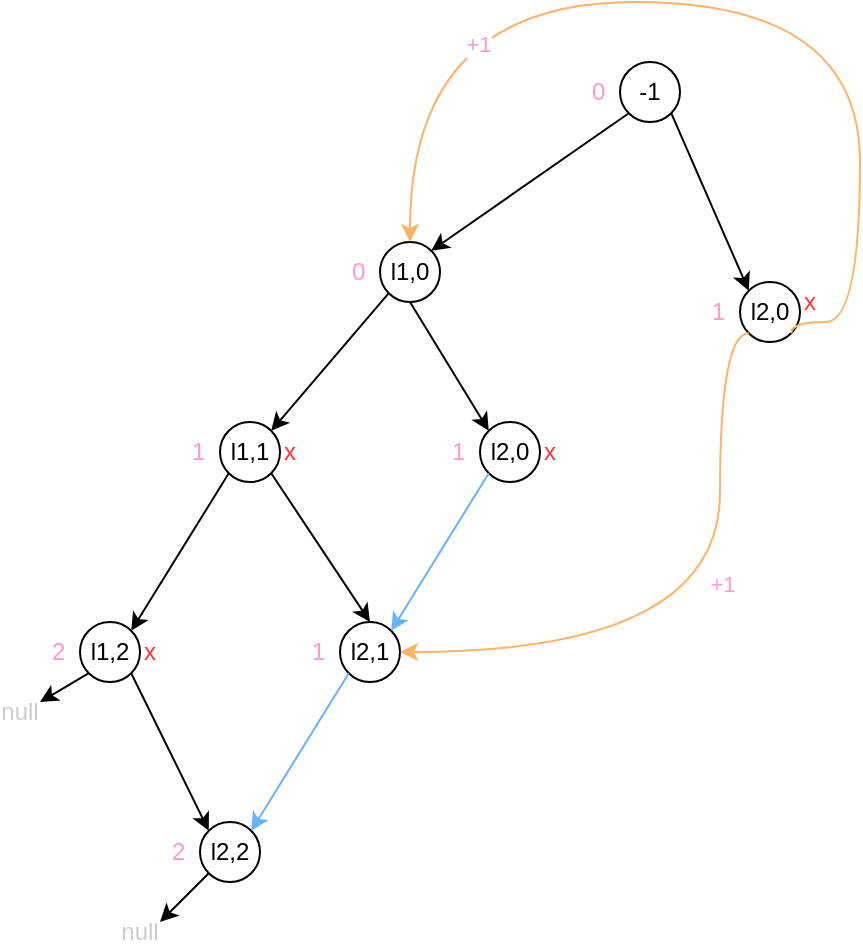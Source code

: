 <mxfile>
    <diagram id="EhphUa5qkV8we1MLYRm1" name="Page-1">
        <mxGraphModel dx="1035" dy="469" grid="1" gridSize="10" guides="1" tooltips="1" connect="1" arrows="1" fold="1" page="1" pageScale="1" pageWidth="1100" pageHeight="850" background="none" math="0" shadow="0">
            <root>
                <mxCell id="0"/>
                <mxCell id="1" parent="0"/>
                <mxCell id="6" value="" style="endArrow=classic;html=1;exitX=0;exitY=1;exitDx=0;exitDy=0;entryX=1;entryY=0;entryDx=0;entryDy=0;" edge="1" parent="1" source="2" target="3">
                    <mxGeometry width="50" height="50" relative="1" as="geometry">
                        <mxPoint x="430" y="330" as="sourcePoint"/>
                        <mxPoint x="480" y="280" as="targetPoint"/>
                    </mxGeometry>
                </mxCell>
                <mxCell id="7" value="" style="endArrow=classic;html=1;exitX=1;exitY=1;exitDx=0;exitDy=0;entryX=0;entryY=0;entryDx=0;entryDy=0;" edge="1" parent="1" source="2" target="4">
                    <mxGeometry width="50" height="50" relative="1" as="geometry">
                        <mxPoint x="350" y="230" as="sourcePoint"/>
                        <mxPoint x="400" y="180" as="targetPoint"/>
                    </mxGeometry>
                </mxCell>
                <mxCell id="21" value="" style="group" vertex="1" connectable="0" parent="1">
                    <mxGeometry x="350" y="160" width="50" height="30" as="geometry"/>
                </mxCell>
                <mxCell id="3" value="l1,0" style="ellipse;whiteSpace=wrap;html=1;aspect=fixed;" vertex="1" parent="21">
                    <mxGeometry x="20" width="30" height="30" as="geometry"/>
                </mxCell>
                <mxCell id="10" value="&lt;font color=&quot;#ff99cc&quot;&gt;0&lt;/font&gt;" style="text;strokeColor=none;fillColor=none;align=left;verticalAlign=middle;spacingLeft=4;spacingRight=4;overflow=hidden;points=[[0,0.5],[1,0.5]];portConstraint=eastwest;rotatable=0;whiteSpace=wrap;html=1;" vertex="1" parent="21">
                    <mxGeometry width="20" height="30" as="geometry"/>
                </mxCell>
                <mxCell id="29" value="" style="endArrow=classic;html=1;fontColor=#FF3333;exitX=0;exitY=1;exitDx=0;exitDy=0;entryX=1;entryY=0;entryDx=0;entryDy=0;" edge="1" parent="1" source="3" target="24">
                    <mxGeometry width="50" height="50" relative="1" as="geometry">
                        <mxPoint x="410" y="220" as="sourcePoint"/>
                        <mxPoint x="460" y="170" as="targetPoint"/>
                    </mxGeometry>
                </mxCell>
                <mxCell id="30" value="" style="endArrow=classic;html=1;fontColor=#FF3333;exitX=0.5;exitY=1;exitDx=0;exitDy=0;entryX=0;entryY=0;entryDx=0;entryDy=0;" edge="1" parent="1" source="3" target="27">
                    <mxGeometry width="50" height="50" relative="1" as="geometry">
                        <mxPoint x="384.393" y="195.607" as="sourcePoint"/>
                        <mxPoint x="345.607" y="214.393" as="targetPoint"/>
                    </mxGeometry>
                </mxCell>
                <mxCell id="35" value="" style="group" vertex="1" connectable="0" parent="1">
                    <mxGeometry x="400" y="250" width="60" height="30" as="geometry"/>
                </mxCell>
                <mxCell id="26" value="" style="group" vertex="1" connectable="0" parent="35">
                    <mxGeometry width="50" height="30" as="geometry"/>
                </mxCell>
                <mxCell id="27" value="l2,0" style="ellipse;whiteSpace=wrap;html=1;aspect=fixed;" vertex="1" parent="26">
                    <mxGeometry x="20" width="30" height="30" as="geometry"/>
                </mxCell>
                <mxCell id="28" value="&lt;font color=&quot;#ff99cc&quot;&gt;1&lt;/font&gt;" style="text;strokeColor=none;fillColor=none;align=left;verticalAlign=middle;spacingLeft=4;spacingRight=4;overflow=hidden;points=[[0,0.5],[1,0.5]];portConstraint=eastwest;rotatable=0;whiteSpace=wrap;html=1;" vertex="1" parent="26">
                    <mxGeometry width="20" height="30" as="geometry"/>
                </mxCell>
                <mxCell id="32" value="&lt;font color=&quot;#ff3333&quot;&gt;x&lt;/font&gt;" style="text;html=1;strokeColor=none;fillColor=none;align=center;verticalAlign=middle;whiteSpace=wrap;rounded=0;fontColor=#FF99CC;" vertex="1" parent="35">
                    <mxGeometry x="50" y="5" width="10" height="20" as="geometry"/>
                </mxCell>
                <mxCell id="36" value="" style="group" vertex="1" connectable="0" parent="1">
                    <mxGeometry x="270" y="250" width="60" height="30" as="geometry"/>
                </mxCell>
                <mxCell id="23" value="" style="group" vertex="1" connectable="0" parent="36">
                    <mxGeometry width="50" height="30" as="geometry"/>
                </mxCell>
                <mxCell id="24" value="l1,1" style="ellipse;whiteSpace=wrap;html=1;aspect=fixed;" vertex="1" parent="23">
                    <mxGeometry x="20" width="30" height="30" as="geometry"/>
                </mxCell>
                <mxCell id="25" value="&lt;font color=&quot;#ff99cc&quot;&gt;1&lt;/font&gt;" style="text;strokeColor=none;fillColor=none;align=left;verticalAlign=middle;spacingLeft=4;spacingRight=4;overflow=hidden;points=[[0,0.5],[1,0.5]];portConstraint=eastwest;rotatable=0;whiteSpace=wrap;html=1;" vertex="1" parent="23">
                    <mxGeometry width="20" height="30" as="geometry"/>
                </mxCell>
                <mxCell id="31" value="&lt;font color=&quot;#ff3333&quot;&gt;x&lt;/font&gt;" style="text;html=1;strokeColor=none;fillColor=none;align=center;verticalAlign=middle;whiteSpace=wrap;rounded=0;fontColor=#FF99CC;" vertex="1" parent="36">
                    <mxGeometry x="50" y="5" width="10" height="20" as="geometry"/>
                </mxCell>
                <mxCell id="37" value="" style="group" vertex="1" connectable="0" parent="1">
                    <mxGeometry x="470" y="70" width="50" height="30" as="geometry"/>
                </mxCell>
                <mxCell id="2" value="-1" style="ellipse;whiteSpace=wrap;html=1;aspect=fixed;" vertex="1" parent="37">
                    <mxGeometry x="20" width="30" height="30" as="geometry"/>
                </mxCell>
                <mxCell id="13" value="&lt;font color=&quot;#ff99cc&quot;&gt;0&lt;/font&gt;" style="text;strokeColor=none;fillColor=none;align=left;verticalAlign=middle;spacingLeft=4;spacingRight=4;overflow=hidden;points=[[0,0.5],[1,0.5]];portConstraint=eastwest;rotatable=0;whiteSpace=wrap;html=1;" vertex="1" parent="37">
                    <mxGeometry width="20" height="30" as="geometry"/>
                </mxCell>
                <mxCell id="38" value="" style="group" vertex="1" connectable="0" parent="1">
                    <mxGeometry x="530" y="180" width="60" height="30" as="geometry"/>
                </mxCell>
                <mxCell id="11" value="&lt;font color=&quot;#ff3333&quot;&gt;x&lt;/font&gt;" style="text;html=1;strokeColor=none;fillColor=none;align=center;verticalAlign=middle;whiteSpace=wrap;rounded=0;fontColor=#FF99CC;" vertex="1" parent="38">
                    <mxGeometry x="50" width="10" height="20" as="geometry"/>
                </mxCell>
                <mxCell id="22" value="" style="group" vertex="1" connectable="0" parent="38">
                    <mxGeometry width="50" height="30" as="geometry"/>
                </mxCell>
                <mxCell id="4" value="l2,0" style="ellipse;whiteSpace=wrap;html=1;aspect=fixed;" vertex="1" parent="22">
                    <mxGeometry x="20" width="30" height="30" as="geometry"/>
                </mxCell>
                <mxCell id="9" value="&lt;font color=&quot;#ff99cc&quot;&gt;1&lt;/font&gt;" style="text;strokeColor=none;fillColor=none;align=left;verticalAlign=middle;spacingLeft=4;spacingRight=4;overflow=hidden;points=[[0,0.5],[1,0.5]];portConstraint=eastwest;rotatable=0;whiteSpace=wrap;html=1;" vertex="1" parent="22">
                    <mxGeometry width="20" height="30" as="geometry"/>
                </mxCell>
                <mxCell id="39" value="" style="group" vertex="1" connectable="0" parent="1">
                    <mxGeometry x="330" y="350" width="60" height="30" as="geometry"/>
                </mxCell>
                <mxCell id="40" value="" style="group" vertex="1" connectable="0" parent="39">
                    <mxGeometry width="50" height="30" as="geometry"/>
                </mxCell>
                <mxCell id="41" value="l2,1" style="ellipse;whiteSpace=wrap;html=1;aspect=fixed;" vertex="1" parent="40">
                    <mxGeometry x="20" width="30" height="30" as="geometry"/>
                </mxCell>
                <mxCell id="42" value="&lt;font color=&quot;#ff99cc&quot;&gt;1&lt;/font&gt;" style="text;strokeColor=none;fillColor=none;align=left;verticalAlign=middle;spacingLeft=4;spacingRight=4;overflow=hidden;points=[[0,0.5],[1,0.5]];portConstraint=eastwest;rotatable=0;whiteSpace=wrap;html=1;" vertex="1" parent="40">
                    <mxGeometry width="20" height="30" as="geometry"/>
                </mxCell>
                <mxCell id="44" value="" style="group" vertex="1" connectable="0" parent="1">
                    <mxGeometry x="200" y="350" width="60" height="30" as="geometry"/>
                </mxCell>
                <mxCell id="45" value="" style="group" vertex="1" connectable="0" parent="44">
                    <mxGeometry width="50" height="30" as="geometry"/>
                </mxCell>
                <mxCell id="46" value="l1,2" style="ellipse;whiteSpace=wrap;html=1;aspect=fixed;" vertex="1" parent="45">
                    <mxGeometry x="20" width="30" height="30" as="geometry"/>
                </mxCell>
                <mxCell id="47" value="&lt;font color=&quot;#ff99cc&quot;&gt;2&lt;/font&gt;" style="text;strokeColor=none;fillColor=none;align=left;verticalAlign=middle;spacingLeft=4;spacingRight=4;overflow=hidden;points=[[0,0.5],[1,0.5]];portConstraint=eastwest;rotatable=0;whiteSpace=wrap;html=1;" vertex="1" parent="45">
                    <mxGeometry width="20" height="30" as="geometry"/>
                </mxCell>
                <mxCell id="48" value="&lt;font color=&quot;#ff3333&quot;&gt;x&lt;/font&gt;" style="text;html=1;strokeColor=none;fillColor=none;align=center;verticalAlign=middle;whiteSpace=wrap;rounded=0;fontColor=#FF99CC;" vertex="1" parent="44">
                    <mxGeometry x="50" y="5" width="10" height="20" as="geometry"/>
                </mxCell>
                <mxCell id="49" style="edgeStyle=none;html=1;exitX=0;exitY=1;exitDx=0;exitDy=0;fontColor=#FF3333;entryX=1;entryY=0;entryDx=0;entryDy=0;" edge="1" parent="1" source="24" target="46">
                    <mxGeometry relative="1" as="geometry">
                        <mxPoint x="240" y="350" as="targetPoint"/>
                    </mxGeometry>
                </mxCell>
                <mxCell id="50" style="edgeStyle=none;html=1;exitX=1;exitY=1;exitDx=0;exitDy=0;entryX=0.5;entryY=0;entryDx=0;entryDy=0;fontColor=#FF3333;" edge="1" parent="1" source="24" target="41">
                    <mxGeometry relative="1" as="geometry"/>
                </mxCell>
                <mxCell id="51" value="&lt;font color=&quot;#cccccc&quot;&gt;null&lt;/font&gt;" style="text;html=1;strokeColor=none;fillColor=none;align=center;verticalAlign=middle;whiteSpace=wrap;rounded=0;fontColor=#FF3333;" vertex="1" parent="1">
                    <mxGeometry x="180" y="390" width="20" height="10" as="geometry"/>
                </mxCell>
                <mxCell id="53" style="edgeStyle=none;html=1;exitX=0;exitY=1;exitDx=0;exitDy=0;entryX=1;entryY=0;entryDx=0;entryDy=0;fontColor=#CCCCCC;" edge="1" parent="1" source="46" target="51">
                    <mxGeometry relative="1" as="geometry"/>
                </mxCell>
                <mxCell id="55" value="" style="group" vertex="1" connectable="0" parent="1">
                    <mxGeometry x="260" y="450" width="60" height="30" as="geometry"/>
                </mxCell>
                <mxCell id="56" value="" style="group" vertex="1" connectable="0" parent="55">
                    <mxGeometry width="50" height="30" as="geometry"/>
                </mxCell>
                <mxCell id="57" value="l2,2" style="ellipse;whiteSpace=wrap;html=1;aspect=fixed;" vertex="1" parent="56">
                    <mxGeometry x="20" width="30" height="30" as="geometry"/>
                </mxCell>
                <mxCell id="58" value="&lt;font color=&quot;#ff99cc&quot;&gt;2&lt;/font&gt;" style="text;strokeColor=none;fillColor=none;align=left;verticalAlign=middle;spacingLeft=4;spacingRight=4;overflow=hidden;points=[[0,0.5],[1,0.5]];portConstraint=eastwest;rotatable=0;whiteSpace=wrap;html=1;" vertex="1" parent="56">
                    <mxGeometry width="20" height="30" as="geometry"/>
                </mxCell>
                <mxCell id="59" style="html=1;exitX=1;exitY=1;exitDx=0;exitDy=0;entryX=0;entryY=0;entryDx=0;entryDy=0;fontColor=#CCCCCC;" edge="1" parent="1" source="46" target="57">
                    <mxGeometry relative="1" as="geometry"/>
                </mxCell>
                <mxCell id="60" value="&lt;font color=&quot;#cccccc&quot;&gt;null&lt;/font&gt;" style="text;html=1;strokeColor=none;fillColor=none;align=center;verticalAlign=middle;whiteSpace=wrap;rounded=0;fontColor=#FF3333;" vertex="1" parent="1">
                    <mxGeometry x="240" y="500" width="20" height="10" as="geometry"/>
                </mxCell>
                <mxCell id="61" style="edgeStyle=none;html=1;exitX=0;exitY=1;exitDx=0;exitDy=0;entryX=1;entryY=0;entryDx=0;entryDy=0;fontColor=#CCCCCC;" edge="1" parent="1" source="57" target="60">
                    <mxGeometry relative="1" as="geometry"/>
                </mxCell>
                <mxCell id="121" style="edgeStyle=none;html=1;exitX=0;exitY=1;exitDx=0;exitDy=0;entryX=1;entryY=0;entryDx=0;entryDy=0;fontColor=#CCCCCC;strokeColor=#66B2FF;" edge="1" parent="1" source="41" target="57">
                    <mxGeometry relative="1" as="geometry"/>
                </mxCell>
                <mxCell id="122" style="edgeStyle=none;html=1;exitX=0;exitY=1;exitDx=0;exitDy=0;entryX=1;entryY=0;entryDx=0;entryDy=0;strokeColor=#66B2FF;fontColor=#CCCCCC;" edge="1" parent="1" source="27" target="41">
                    <mxGeometry relative="1" as="geometry"/>
                </mxCell>
                <mxCell id="123" style="edgeStyle=orthogonalEdgeStyle;html=1;exitX=0;exitY=1;exitDx=0;exitDy=0;entryX=1;entryY=0.5;entryDx=0;entryDy=0;strokeColor=#FFB366;fontColor=#CCCCCC;curved=1;" edge="1" parent="1" source="4" target="41">
                    <mxGeometry relative="1" as="geometry">
                        <Array as="points">
                            <mxPoint x="540" y="206"/>
                            <mxPoint x="540" y="365"/>
                        </Array>
                    </mxGeometry>
                </mxCell>
                <mxCell id="126" value="+1" style="edgeLabel;html=1;align=center;verticalAlign=middle;resizable=0;points=[];fontColor=#FF99CC;" vertex="1" connectable="0" parent="123">
                    <mxGeometry x="-0.165" y="1" relative="1" as="geometry">
                        <mxPoint as="offset"/>
                    </mxGeometry>
                </mxCell>
                <mxCell id="124" style="edgeStyle=orthogonalEdgeStyle;curved=1;html=1;exitX=1;exitY=1;exitDx=0;exitDy=0;entryX=0.5;entryY=0;entryDx=0;entryDy=0;strokeColor=#FFB366;fontColor=#CCCCCC;" edge="1" parent="1" source="4" target="3">
                    <mxGeometry relative="1" as="geometry">
                        <Array as="points">
                            <mxPoint x="576" y="200"/>
                            <mxPoint x="610" y="200"/>
                            <mxPoint x="610" y="40"/>
                            <mxPoint x="385" y="40"/>
                        </Array>
                    </mxGeometry>
                </mxCell>
                <mxCell id="125" value="&lt;font color=&quot;#ff99cc&quot;&gt;+1&lt;/font&gt;" style="edgeLabel;html=1;align=center;verticalAlign=middle;resizable=0;points=[];fontColor=#CCCCCC;" vertex="1" connectable="0" parent="124">
                    <mxGeometry x="0.434" y="21" relative="1" as="geometry">
                        <mxPoint as="offset"/>
                    </mxGeometry>
                </mxCell>
            </root>
        </mxGraphModel>
    </diagram>
</mxfile>